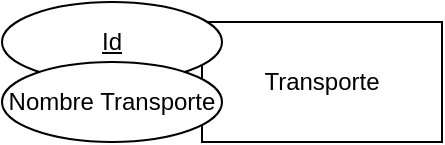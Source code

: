 <mxfile version="20.7.4" type="github">
  <diagram id="R2lEEEUBdFMjLlhIrx00" name="Page-1">
    <mxGraphModel dx="1434" dy="790" grid="1" gridSize="10" guides="1" tooltips="1" connect="1" arrows="1" fold="1" page="1" pageScale="1" pageWidth="850" pageHeight="1100" math="0" shadow="0" extFonts="Permanent Marker^https://fonts.googleapis.com/css?family=Permanent+Marker">
      <root>
        <mxCell id="0" />
        <mxCell id="1" parent="0" />
        <mxCell id="DLa21SNFj2np1Mt7xZeB-1" value="Transporte" style="rounded=0;whiteSpace=wrap;html=1;" parent="1" vertex="1">
          <mxGeometry x="100" y="50" width="120" height="60" as="geometry" />
        </mxCell>
        <mxCell id="DLa21SNFj2np1Mt7xZeB-2" value="&lt;u&gt;Id&lt;/u&gt;" style="ellipse;whiteSpace=wrap;html=1;" parent="1" vertex="1">
          <mxGeometry y="40" width="110" height="40" as="geometry" />
        </mxCell>
        <mxCell id="DLa21SNFj2np1Mt7xZeB-3" value="Nombre Transporte" style="ellipse;whiteSpace=wrap;html=1;" parent="1" vertex="1">
          <mxGeometry y="70" width="110" height="40" as="geometry" />
        </mxCell>
      </root>
    </mxGraphModel>
  </diagram>
</mxfile>
